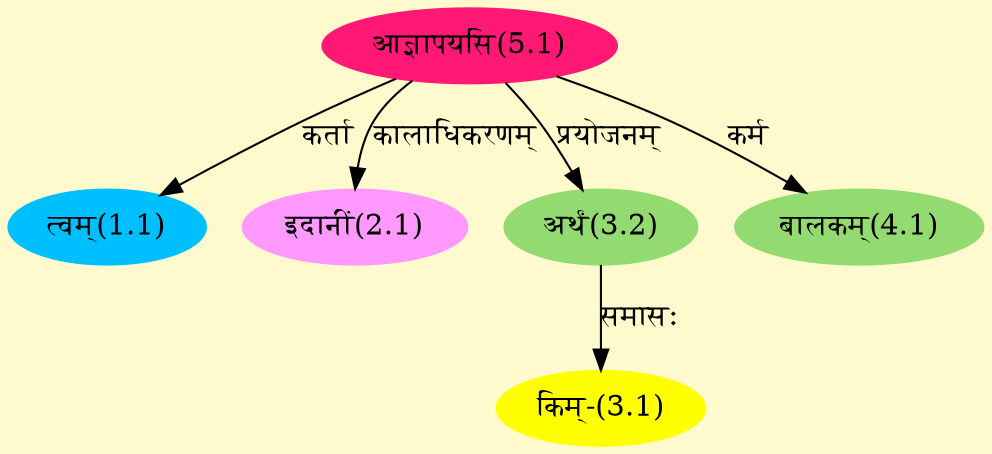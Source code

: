 digraph G{
rankdir=BT;
 compound=true;
 bgcolor="lemonchiffon1";
Node1_1 [style=filled, color="#00BFFF" label = "त्वम्(1.1)"]
Node5_1 [style=filled, color="#FF1975" label = "आज्ञापयसि(5.1)"]
Node2_1 [style=filled, color="#FF99FF" label = "इदानीं(2.1)"]
Node3_1 [style=filled, color="#FFFF00" label = "किम्-(3.1)"]
Node3_2 [style=filled, color="#93DB70" label = "अर्थं(3.2)"]
Node4_1 [style=filled, color="#93DB70" label = "बालकम्(4.1)"]
/* Start of Relations section */

Node1_1 -> Node5_1 [  label="कर्ता"  dir="back" ]
Node2_1 -> Node5_1 [  label="कालाधिकरणम्"  dir="back" ]
Node3_1 -> Node3_2 [  label="समासः"  dir="back" ]
Node3_2 -> Node5_1 [  label="प्रयोजनम्"  dir="back" ]
Node4_1 -> Node5_1 [  label="कर्म"  dir="back" ]
}
